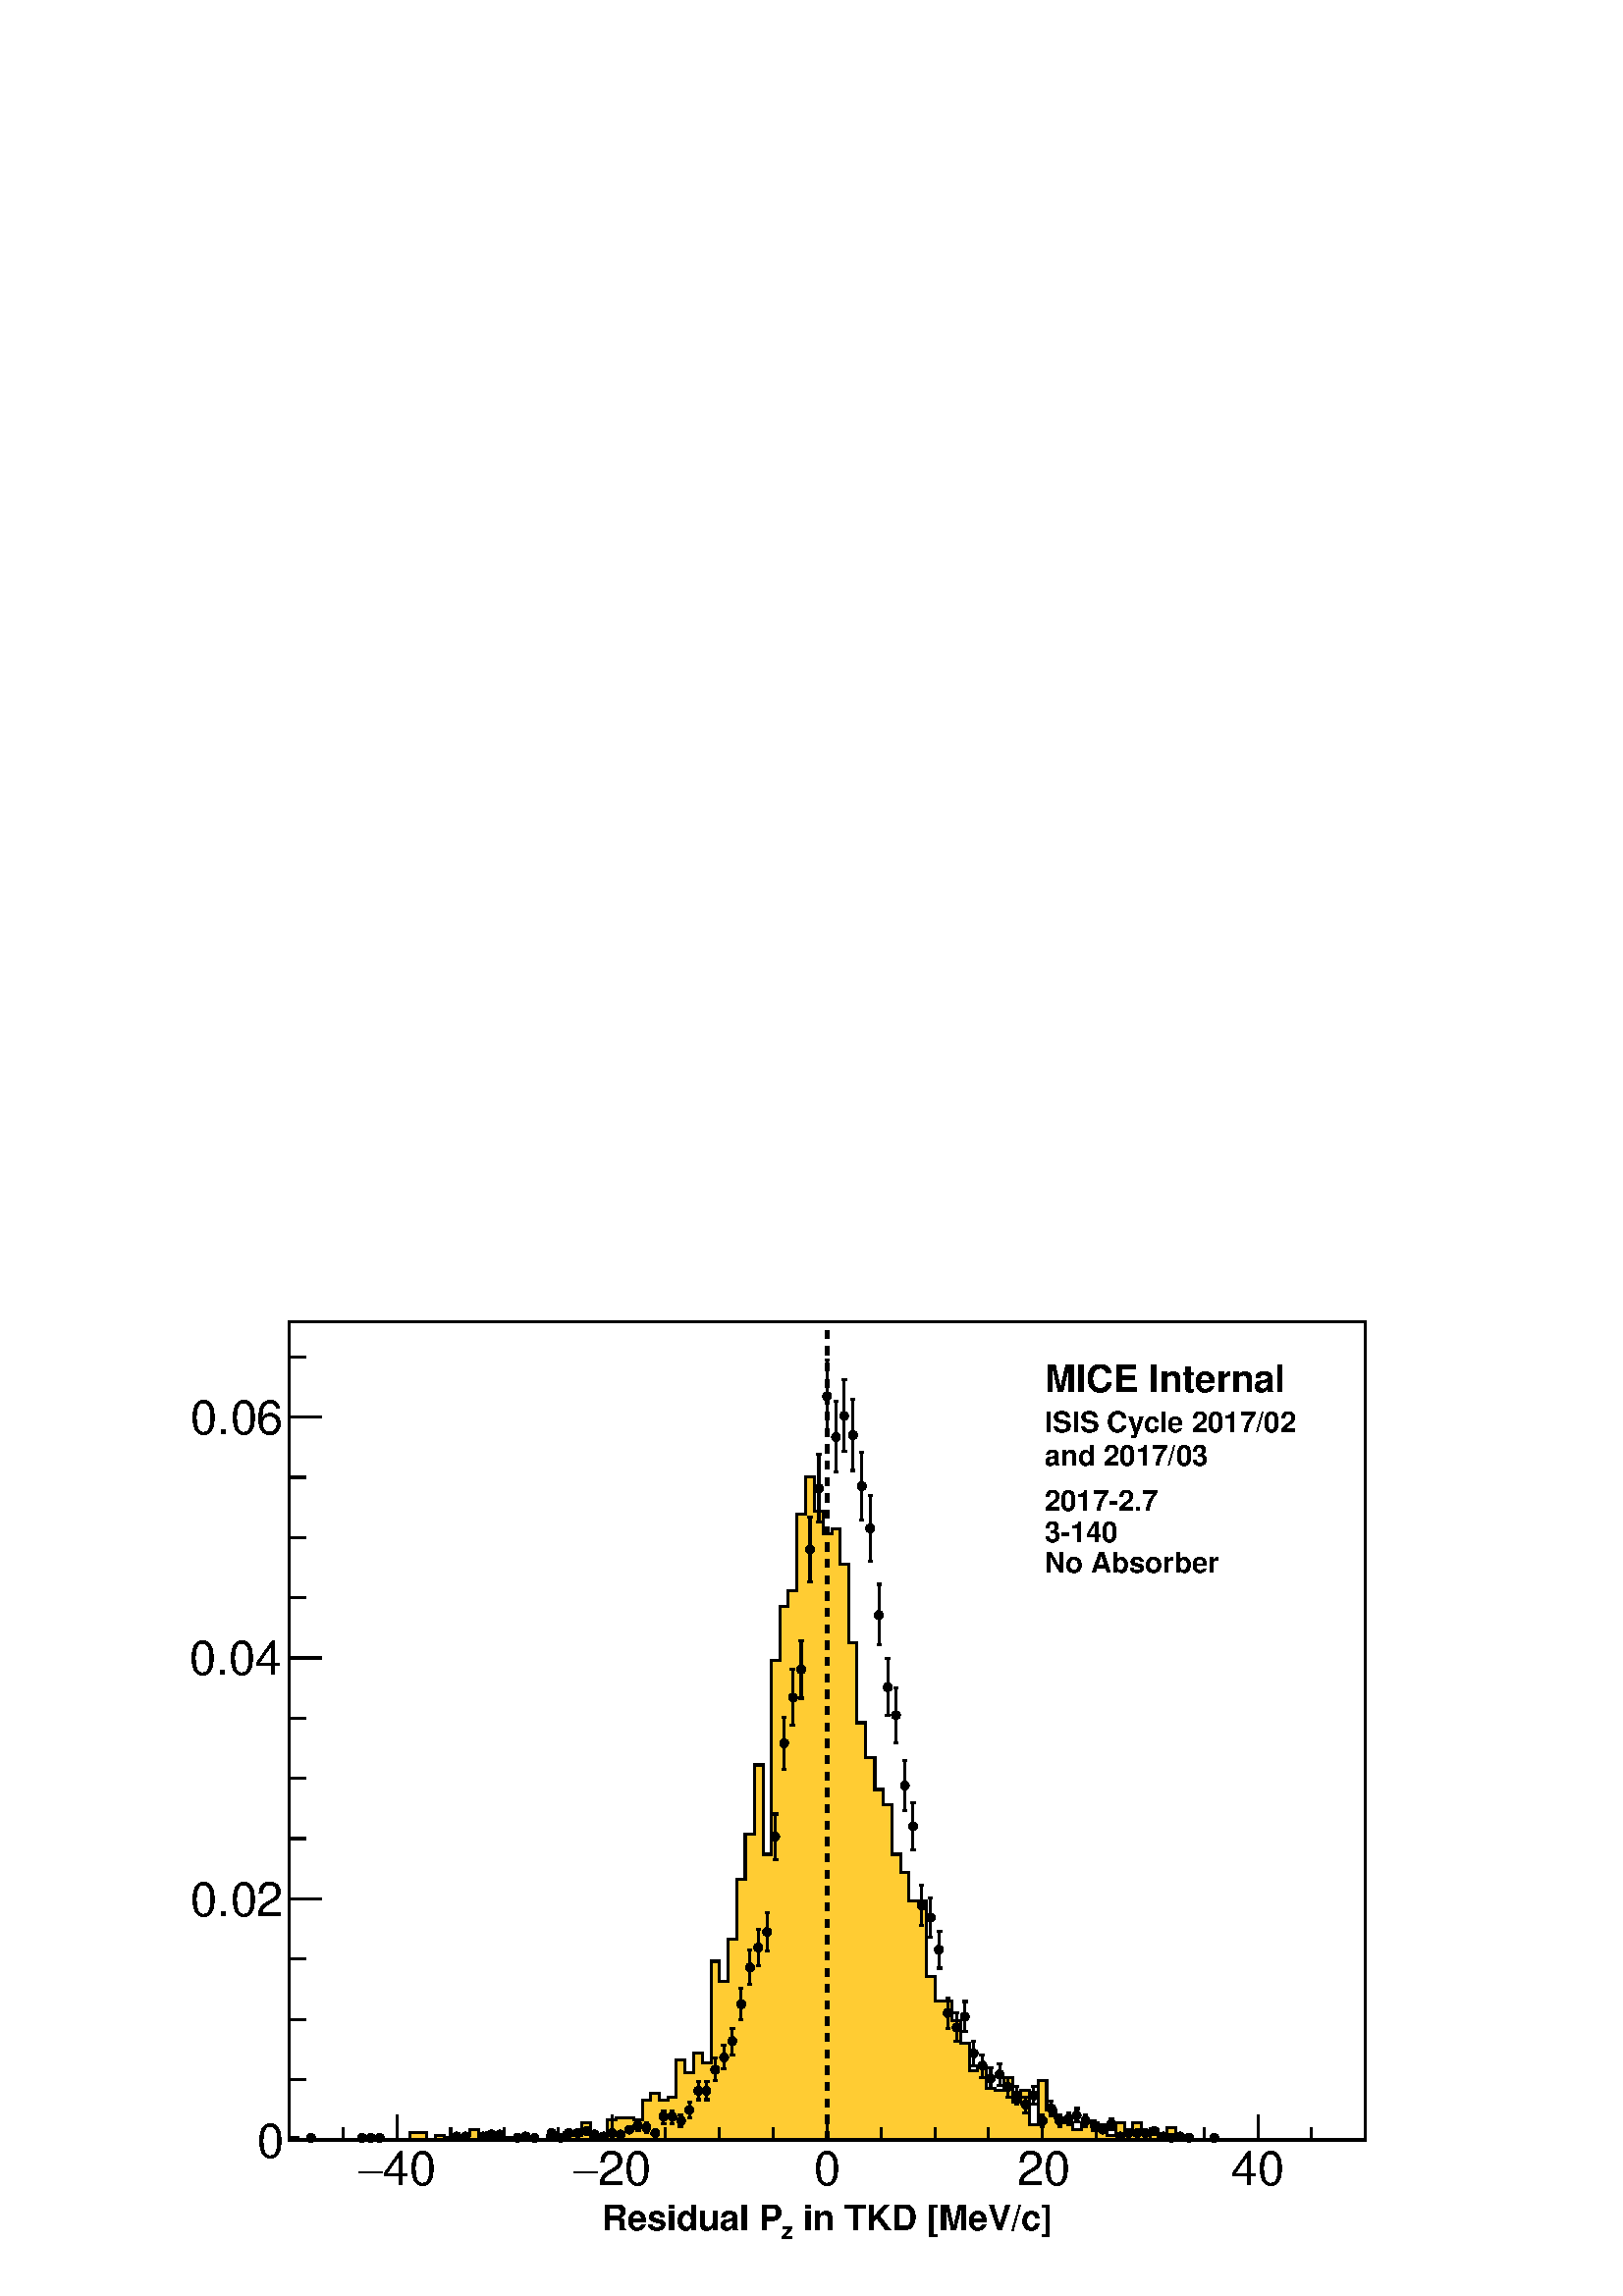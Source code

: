 %!PS-Adobe-2.0 EPSF-2.0
%%BoundingBox:  0 0 567 395
%%EndComments
%%BeginProlog
80 dict begin
/s {stroke} def /l {lineto} def /m {moveto} def /t {translate} def
/r {rotate} def /rl {roll}  def /R {repeat} def
/d {rlineto} def /rm {rmoveto} def /gr {grestore} def /f {eofill} def
/c {setrgbcolor} def /black {0 setgray} def /sd {setdash} def
/cl {closepath} def /sf {scalefont setfont} def /lw {setlinewidth} def
/box {m dup 0 exch d exch 0 d 0 exch neg d cl} def
/NC{systemdict begin initclip end}def/C{NC box clip newpath}def
/bl {box s} def /bf {gsave box gsave f grestore 1 lw [] 0 sd s grestore} def /Y { 0 exch d} def /X { 0 d} def 
/K {{pop pop 0 moveto} exch kshow} bind def
/ita {/ang 15 def gsave [1 0 ang dup sin exch cos div 1 0 0] concat} def 
/mp {newpath /y exch def /x exch def} def
/side {[w .77 mul w .23 mul] .385 w mul sd w 0 l currentpoint t -144 r} def
/mr {mp x y w2 0 360 arc} def /m24 {mr s} def /m20 {mr f} def
/mb {mp x y w2 add m w2 neg 0 d 0 w neg d w 0 d 0 w d cl} def
/mt {mp x y w2 add m w2 neg w neg d w 0 d cl} def
/m21 {mb f} def /m25 {mb s} def /m22 {mt f} def /m26{mt s} def
/m23 {mp x y w2 sub m w2 w d w neg 0 d cl f} def
/m27 {mp x y w2 add m w3 neg w2 neg d w3 w2 neg d w3 w2 d cl s} def
/m28 {mp x w2 sub y w2 sub w3 add m w3 0 d  0 w3 neg d w3 0 d 0 w3 d w3 0 d  0 w3 d w3 neg 0 d 0 w3 d w3 neg 0 d 0 w3 neg d w3 neg 0 d cl s } def
/m29 {mp gsave x w2 sub y w2 add w3 sub m currentpoint t 4 {side} repeat cl fill gr} def
/m30 {mp gsave x w2 sub y w2 add w3 sub m currentpoint t 4 {side} repeat cl s gr} def
/m31 {mp x y w2 sub m 0 w d x w2 sub y m w 0 d x w2 sub y w2 add m w w neg d x w2 sub y w2 sub m w w d s} def
/m32 {mp x y w2 sub m w2 w d w neg 0 d cl s} def
/m33 {mp x y w2 add m w3 neg w2 neg d w3 w2 neg d w3 w2 d cl f} def
/m34 {mp x w2 sub y w2 sub w3 add m w3 0 d  0 w3 neg d w3 0 d 0 w3 d w3 0 d  0 w3 d w3 neg 0 d 0 w3 d w3 neg 0 d 0 w3 neg d w3 neg 0 d cl f } def
/m2 {mp x y w2 sub m 0 w d x w2 sub y m w 0 d s} def
/m5 {mp x w2 sub y w2 sub m w w d x w2 sub y w2 add m w w neg d s} def
/reEncode {exch findfont dup length dict begin {1 index /FID eq  {pop pop} {def} ifelse } forall /Encoding exch def currentdict end dup /FontName get exch definefont pop } def [/Times-Bold /Times-Italic /Times-BoldItalic /Helvetica /Helvetica-Oblique
 /Helvetica-Bold /Helvetica-BoldOblique /Courier /Courier-Oblique /Courier-Bold /Courier-BoldOblique /Times-Roman /AvantGarde-Book /AvantGarde-BookOblique /AvantGarde-Demi /AvantGarde-DemiOblique /Bookman-Demi /Bookman-DemiItalic /Bookman-Light
 /Bookman-LightItalic /Helvetica-Narrow /Helvetica-Narrow-Bold /Helvetica-Narrow-BoldOblique /Helvetica-Narrow-Oblique /NewCenturySchlbk-Roman /NewCenturySchlbk-Bold /NewCenturySchlbk-BoldItalic /NewCenturySchlbk-Italic /Palatino-Bold
 /Palatino-BoldItalic /Palatino-Italic /Palatino-Roman ] {ISOLatin1Encoding reEncode } forall
%%EndProlog
%%BeginSetup
%%EndSetup
newpath  gsave  .25 .25 scale  gsave  0 0 t black[  ] 0 sd 3 lw 1 1 1 c 2268 1579 0 0 bf black 1 1 1 c 1973 1500 227 79 bf black 1 1 1 c 1578 1200 424 229 bf black 1578 1200 424 229 bl 1 1 1 c 1578 1200 424 229 bf black 1578 1200 424 229 bl 1 0.8 0.2
 c black 1 0.8 0.2 c 424 229 m 4 Y 13 X -4 Y 164 X 11 Y 25 X -11 Y 13 X 7 Y 12 X -3 Y 26 X 3 Y 12 X 8 Y 13 X -15 Y 12 X 11 Y 13 X -7 Y 51 X -4 Y 25 X 7 Y 12 X -3 Y 13 X 7 Y 13 X -4 Y 12 X 18 Y 13 X -21 Y 13 X 3 Y 12 X 22 Y 13 X 4 Y 25 X -4 Y 13 X 29
 Y 12 X 11 Y 13 X -11 Y 13 X 4 Y 12 X 55 Y 13 X -19 Y 13 X 29 Y 12 X -14 Y 13 X 149 Y 12 X -29 Y 13 X 62 Y 13 X 87 Y 12 X 66 Y 13 X 102 Y 13 X -131 Y 12 X 284 Y 13 X 80 Y 12 X 22 Y 13 X 113 Y 13 X 55 Y 12 X -51 Y 13 X -33 Y 13 X 7 Y 12 X -51 Y 13 X
 -116 Y 12 X -117 Y 13 X -51 Y 13 X -47 Y 12 X -22 Y 13 X -73 Y 13 X -26 Y 12 X -43 Y 25 X -110 Y 13 X -36 Y 25 X -29 Y 13 X -33 Y 13 X -40 Y 12 X 7 Y 13 X -33 Y 12 X -3 Y 13 X 18 Y 13 X -36 Y 12 X 18 Y 13 X -51 Y 13 X 65 Y 12 X -43 Y 13 X -11 Y 12 X
 -8 Y 13 X -10 Y 13 X 10 Y 25 X -3 Y 13 X -15 Y 12 X 18 Y 13 X -14 Y 12 X 14 Y 13 X -14 Y 13 X 4 Y 12 X -15 Y 13 X 18 Y 13 X -18 Y 277 X f black 1 0.8 0.2 c black 424 233 m 13 X -4 Y 164 X 11 Y 25 X -11 Y 13 X 7 Y 12 X -3 Y 26 X 3 Y 12 X 8 Y 13 X -15
 Y 12 X 11 Y 13 X -7 Y 51 X -4 Y 25 X 7 Y 12 X -3 Y 13 X 7 Y 13 X -4 Y 12 X 18 Y 13 X -21 Y 13 X 3 Y 12 X 22 Y 13 X 4 Y 25 X -4 Y 13 X 29 Y 12 X 11 Y 13 X -11 Y 13 X 4 Y 12 X 55 Y 13 X -19 Y 13 X 29 Y 12 X -14 Y 13 X 149 Y 12 X -29 Y 13 X 62 Y 13 X
 87 Y 12 X 66 Y 13 X 102 Y 13 X -131 Y 12 X 284 Y 13 X 80 Y 12 X 22 Y 13 X 113 Y 13 X 55 Y 12 X -51 Y 13 X -33 Y 13 X 7 Y 12 X -51 Y 13 X -116 Y 12 X -117 Y 13 X -51 Y 13 X -47 Y 12 X -22 Y 13 X -73 Y 13 X -26 Y 12 X -43 Y 25 X -110 Y 13 X -36 Y 25 X
 -29 Y 13 X -33 Y 13 X -40 Y 12 X 7 Y 13 X -33 Y 12 X -3 Y 13 X 18 Y 13 X -36 Y 12 X 18 Y 13 X -51 Y 13 X 65 Y 12 X -43 Y 13 X -11 Y 12 X -8 Y 13 X -10 Y 13 X 10 Y 25 X -3 Y 13 X -15 Y 12 X 18 Y 13 X -14 Y 12 X 14 Y 13 X -14 Y 13 X 4 Y 12 X -15 Y 13
 X 18 Y 13 X -18 Y 277 X s 424 229 m 1578 X s 582 265 m -36 Y s 661 247 m -18 Y s 740 247 m -18 Y s 819 247 m -18 Y s 898 265 m -36 Y s 976 247 m -18 Y s 1055 247 m -18 Y s 1134 247 m -18 Y s 1213 265 m -36 Y s 1292 247 m -18 Y s 1371 247 m -18 Y s
 1450 247 m -18 Y s 1529 265 m -36 Y s 1608 247 m -18 Y s 1687 247 m -18 Y s 1766 247 m -18 Y s 1845 265 m -36 Y s 582 265 m -36 Y s 503 247 m -18 Y s 1845 265 m -36 Y s 1923 247 m -18 Y s
 gsave  1973 1500 227 79 C 562.056 162.444 t 0 r /Helvetica findfont 69.881 sf 0 0 m (40) show NC gr 
 gsave  1973 1500 227 79 C 524.694 162.444 t 0 r /Symbol findfont 69.881 sf 0 0 m (-) show NC gr 
 gsave  1973 1500 227 79 C 877.197 162.444 t 0 r /Helvetica findfont 69.881 sf 0 0 m (20) show NC gr 
 gsave  1973 1500 227 79 C 839.835 162.444 t 0 r /Symbol findfont 69.881 sf 0 0 m (-) show NC gr 
 gsave  1973 1500 227 79 C 1193.96 162.444 t 0 r /Helvetica findfont 69.881 sf 0 0 m (0) show NC gr 
 gsave  1973 1500 227 79 C 1491.23 162.444 t 0 r /Helvetica findfont 69.881 sf 0 0 m (20) show NC gr 
 gsave  1973 1500 227 79 C 1806.38 162.444 t 0 r /Helvetica findfont 69.881 sf 0 0 m (40) show NC gr  424 229 m 1200 Y s 471 229 m -47 X s 448 317 m -24 X s 448 406 m -24 X s 448 494 m -24 X s 471 583 m -47 X s 448 671 m -24 X s 448 759 m -24 X s
 448 848 m -24 X s 471 936 m -47 X s 448 1025 m -24 X s 448 1113 m -24 X s 448 1201 m -24 X s 471 1290 m -47 X s 471 1290 m -47 X s 448 1378 m -24 X s
 gsave  1973 1500 227 79 C 376.87 203.055 t 0 r /Helvetica findfont 69.881 sf 0 0 m (0) show NC gr 
 gsave  1973 1500 227 79 C 279.403 557.182 t 0 r /Helvetica findfont 69.881 sf 0 0 m (0.02) show NC gr 
 gsave  1973 1500 227 79 C 277.779 911.31 t 0 r /Helvetica findfont 69.881 sf 0 0 m (0.04) show NC gr 
 gsave  1973 1500 227 79 C 279.403 1263.81 t 0 r /Helvetica findfont 69.881 sf 0 0 m (0.06) show NC gr  /w 13 def /w2 {w 2 div} def /w3 {w 3 div} def 456 232 m20 531 232 m20 544 232 m20 557 232 m20 670 234 m20 683 234 m20 708 234 m20 721 237 m20 733
 237 m20 759 232 m20 771 234 m20 784 232 m20 809 239 m20 822 232 m20 834 239 m20 847 239 m20 860 242 m20 872 237 m20 885 234 m20 898 239 m20 910 237 m20 923 244 m20 935 242 m 1 Y s 935 256 m 1 Y s 932 242 m 7 X s 932 257 m 7 X s 935 250 m20 948 240 m
 1 Y s 948 254 m s 945 240 m 6 X s 945 254 m 6 X s 948 247 m20 961 239 m20 973 253 m 3 Y s 973 269 m 3 Y s 970 253 m 7 X s 970 272 m 7 X s 973 263 m20 986 253 m 3 Y s 986 269 m 3 Y s 983 253 m 6 X s 983 272 m 6 X s 986 263 m20 999 249 m 2 Y s 999 264
 m 2 Y s 995 249 m 7 X s 995 266 m 7 X s 999 257 m20 1011 262 m 4 Y s 1011 279 m 5 Y s 1008 262 m 6 X s 1008 284 m 6 X s 1011 273 m20 1024 288 m 7 Y s 1024 308 m 7 Y s 1021 288 m 6 X s 1021 315 m 6 X s 1024 301 m20 1036 288 m 7 Y s 1036 308 m 7 Y s
 1033 288 m 7 X s 1033 315 m 7 X s 1036 301 m20 1049 316 m 10 Y s 1049 339 m 10 Y s 1046 316 m 6 X s 1046 349 m 6 X s 1049 332 m20 1062 333 m 11 Y s 1062 357 m 11 Y s 1058 333 m 7 X s 1058 368 m 7 X s 1062 350 m20 1074 354 m 13 Y s 1074 380 m 13 Y s
 1071 354 m 7 X s 1071 393 m 7 X s 1074 374 m20 1087 405 m 17 Y s 1087 434 m 17 Y s 1084 405 m 6 X s 1084 451 m 6 X s 1087 428 m20 1100 457 m 19 Y s 1100 489 m 19 Y s 1096 457 m 7 X s 1096 508 m 7 X s 1100 482 m20 1112 484 m 20 Y s 1112 517 m 21 Y s
 1109 484 m 6 X s 1109 538 m 6 X s 1112 511 m20 1125 506 m 21 Y s 1125 540 m 22 Y s 1122 506 m 6 X s 1122 562 m 6 X s 1125 534 m20 1137 640 m 27 Y s 1137 680 m 27 Y s 1134 640 m 7 X s 1134 707 m 7 X s 1137 674 m20 1150 772 m 32 Y s 1150 817 m 32 Y s
 1147 772 m 6 X s 1147 849 m 6 X s 1150 811 m20 1163 837 m 34 Y s 1163 884 m 35 Y s 1159 837 m 7 X s 1159 919 m 7 X s 1163 878 m20 1175 877 m 36 Y s 1175 926 m 35 Y s 1172 877 m 7 X s 1172 961 m 7 X s 1175 919 m20 1188 1048 m 40 Y s 1188 1101 m 41 Y
 s 1185 1048 m 6 X s 1185 1142 m 6 X s 1188 1095 m20 1201 1136 m 43 Y s 1201 1192 m 43 Y s 1197 1136 m 7 X s 1197 1235 m 7 X s 1201 1185 m20 1213 1267 m 46 Y s 1213 1326 m 47 Y s 1210 1267 m 6 X s 1210 1373 m 6 X s 1213 1320 m20 1226 1209 m 45 Y s
 1226 1267 m 45 Y s 1223 1209 m 6 X s 1223 1312 m 6 X s 1226 1260 m20 1238 1239 m 46 Y s 1238 1298 m 46 Y s 1235 1239 m 7 X s 1235 1344 m 7 X s 1238 1291 m20 1251 1211 m 45 Y s 1251 1269 m 46 Y s 1248 1211 m 6 X s 1248 1315 m 6 X s 1251 1263 m20 1264
 1138 m 44 Y s 1264 1195 m 43 Y s 1260 1138 m 7 X s 1260 1238 m 7 X s 1264 1188 m20 1276 1078 m 41 Y s 1276 1132 m 42 Y s 1273 1078 m 7 X s 1273 1174 m 7 X s 1276 1126 m20 1289 955 m 38 Y s 1289 1006 m 38 Y s 1286 955 m 6 X s 1286 1044 m 6 X s 1289
 999 m20 1302 852 m 35 Y s 1302 900 m 35 Y s 1298 852 m 7 X s 1298 935 m 7 X s 1302 893 m20 1314 812 m 33 Y s 1314 858 m 34 Y s 1311 812 m 6 X s 1311 892 m 6 X s 1314 852 m20 1327 712 m 30 Y s 1327 755 m 30 Y s 1324 712 m 6 X s 1324 785 m 6 X s 1327
 749 m20 1339 655 m 28 Y s 1339 696 m 28 Y s 1336 655 m 7 X s 1336 724 m 7 X s 1339 689 m20 1352 543 m 23 Y s 1352 579 m 24 Y s 1349 543 m 6 X s 1349 603 m 6 X s 1352 573 m20 1365 526 m 22 Y s 1365 561 m 23 Y s 1361 526 m 7 X s 1361 584 m 7 X s 1365
 555 m20 1377 481 m 21 Y s 1377 515 m 20 Y s 1374 481 m 7 X s 1374 535 m 7 X s 1377 508 m20 1390 393 m 16 Y s 1390 422 m 15 Y s 1387 393 m 6 X s 1387 437 m 6 X s 1390 415 m20 1403 374 m 14 Y s 1403 401 m 14 Y s 1399 374 m 7 X s 1399 415 m 7 X s 1403
 394 m20 1415 388 m 15 Y s 1415 416 m 16 Y s 1412 388 m 7 X s 1412 432 m 7 X s 1415 410 m20 1428 338 m 11 Y s 1428 362 m 12 Y s 1425 338 m 6 X s 1425 374 m 6 X s 1428 356 m20 1441 321 m 10 Y s 1441 344 m 10 Y s 1437 321 m 7 X s 1437 354 m 7 X s 1441
 338 m20 1453 304 m 9 Y s 1453 326 m 9 Y s 1450 304 m 6 X s 1450 335 m 6 X s 1453 319 m20 1466 309 m 9 Y s 1466 331 m 9 Y s 1463 309 m 6 X s 1463 340 m 6 X s 1466 325 m20 1478 292 m 8 Y s 1478 313 m 8 Y s 1475 292 m 7 X s 1475 321 m 7 X s 1478 307
 m20 1491 281 m 6 Y s 1491 300 m 7 Y s 1488 281 m 6 X s 1488 307 m 6 X s 1491 294 m20 1504 269 m 5 Y s 1504 287 m 5 Y s 1500 269 m 7 X s 1500 292 m 7 X s 1504 281 m20 1516 281 m 6 Y s 1516 300 m 7 Y s 1513 281 m 7 X s 1513 307 m 7 X s 1516 294 m20
 1529 249 m 2 Y s 1529 264 m 2 Y s 1526 249 m 6 X s 1526 266 m 6 X s 1529 257 m20 1542 265 m 4 Y s 1542 282 m 4 Y s 1538 265 m 7 X s 1538 286 m 7 X s 1542 275 m20 1554 249 m 2 Y s 1554 264 m 2 Y s 1551 249 m 6 X s 1551 266 m 6 X s 1554 257 m20 1567
 251 m 2 Y s 1567 266 m 3 Y s 1564 251 m 6 X s 1564 269 m 6 X s 1567 260 m20 1579 255 m 4 Y s 1579 272 m 3 Y s 1576 255 m 7 X s 1576 275 m 7 X s 1579 265 m20 1592 249 m 2 Y s 1592 264 m 2 Y s 1589 249 m 6 X s 1589 266 m 6 X s 1592 257 m20 1605 242 m
 1 Y s 1605 256 m 1 Y s 1601 242 m 7 X s 1601 257 m 7 X s 1605 250 m20 1617 244 m20 1630 244 m 2 Y s 1630 259 m 1 Y s 1627 244 m 6 X s 1627 260 m 6 X s 1630 252 m20 1643 234 m20 1655 239 m20 1668 239 m20 1680 239 m20 1693 242 m20 1706 234 m20 1718
 232 m20 1731 234 m20 1744 232 m20 1781 232 m20[ 12 12] 0 sd 6 lw 1213 229 m 1200 Y s[  ] 0 sd 3 lw 1 1 1 c 474 135 1509 1279 bf black
 gsave  1973 1500 227 79 C 1531.85 1325.54 t 0 r /Helvetica-Bold findfont 55.255 sf 0 0 m (MICE Internal) show NC gr  1 1 1 c 474 90 1509 1211 bf black
 gsave  1973 1500 227 79 C 1531.85 1267.06 t 0 r /Helvetica-Bold findfont 42.254 sf 0 0 m (ISIS Cycle 2017/02) show NC gr 
 gsave  1973 1500 227 79 C 1531.85 1218.33 t 0 r /Helvetica-Bold findfont 42.254 sf 0 0 m (and 2017/03) show NC gr  1 1 1 c 474 135 1509 1054 bf black
 gsave  1973 1500 227 79 C 1531.85 1151.73 t 0 r /Helvetica-Bold findfont 42.254 sf 0 0 m (2017\2552.7) show NC gr 
 gsave  1973 1500 227 79 C 1531.85 1106.24 t 0 r /Helvetica-Bold findfont 42.254 sf 0 0 m (3\255140) show NC gr 
 gsave  1973 1500 227 79 C 1531.85 1060.76 t 0 r /Helvetica-Bold findfont 42.254 sf 0 0 m (No Absorber) show NC gr  1 1 1 c 1973 126 227 32 bf black
 gsave  2268 1579 0 0 C 1163.1 95.842 t 0 r /Helvetica-Bold findfont 51.982 sf 0 0 m ( in TKD [MeV/c]) show NC gr 
 gsave  2268 1579 0 0 C 1146.85 82.846 t 0 r /Helvetica-Bold findfont 34.113 sf 0 0 m (z) show NC gr 
 gsave  2268 1579 0 0 C 882.07 95.842 t 0 r /Helvetica-Bold findfont 51.982 sf 0 0 m (Residual P) show NC gr 
 gr  gr showpage
end
%%EOF
